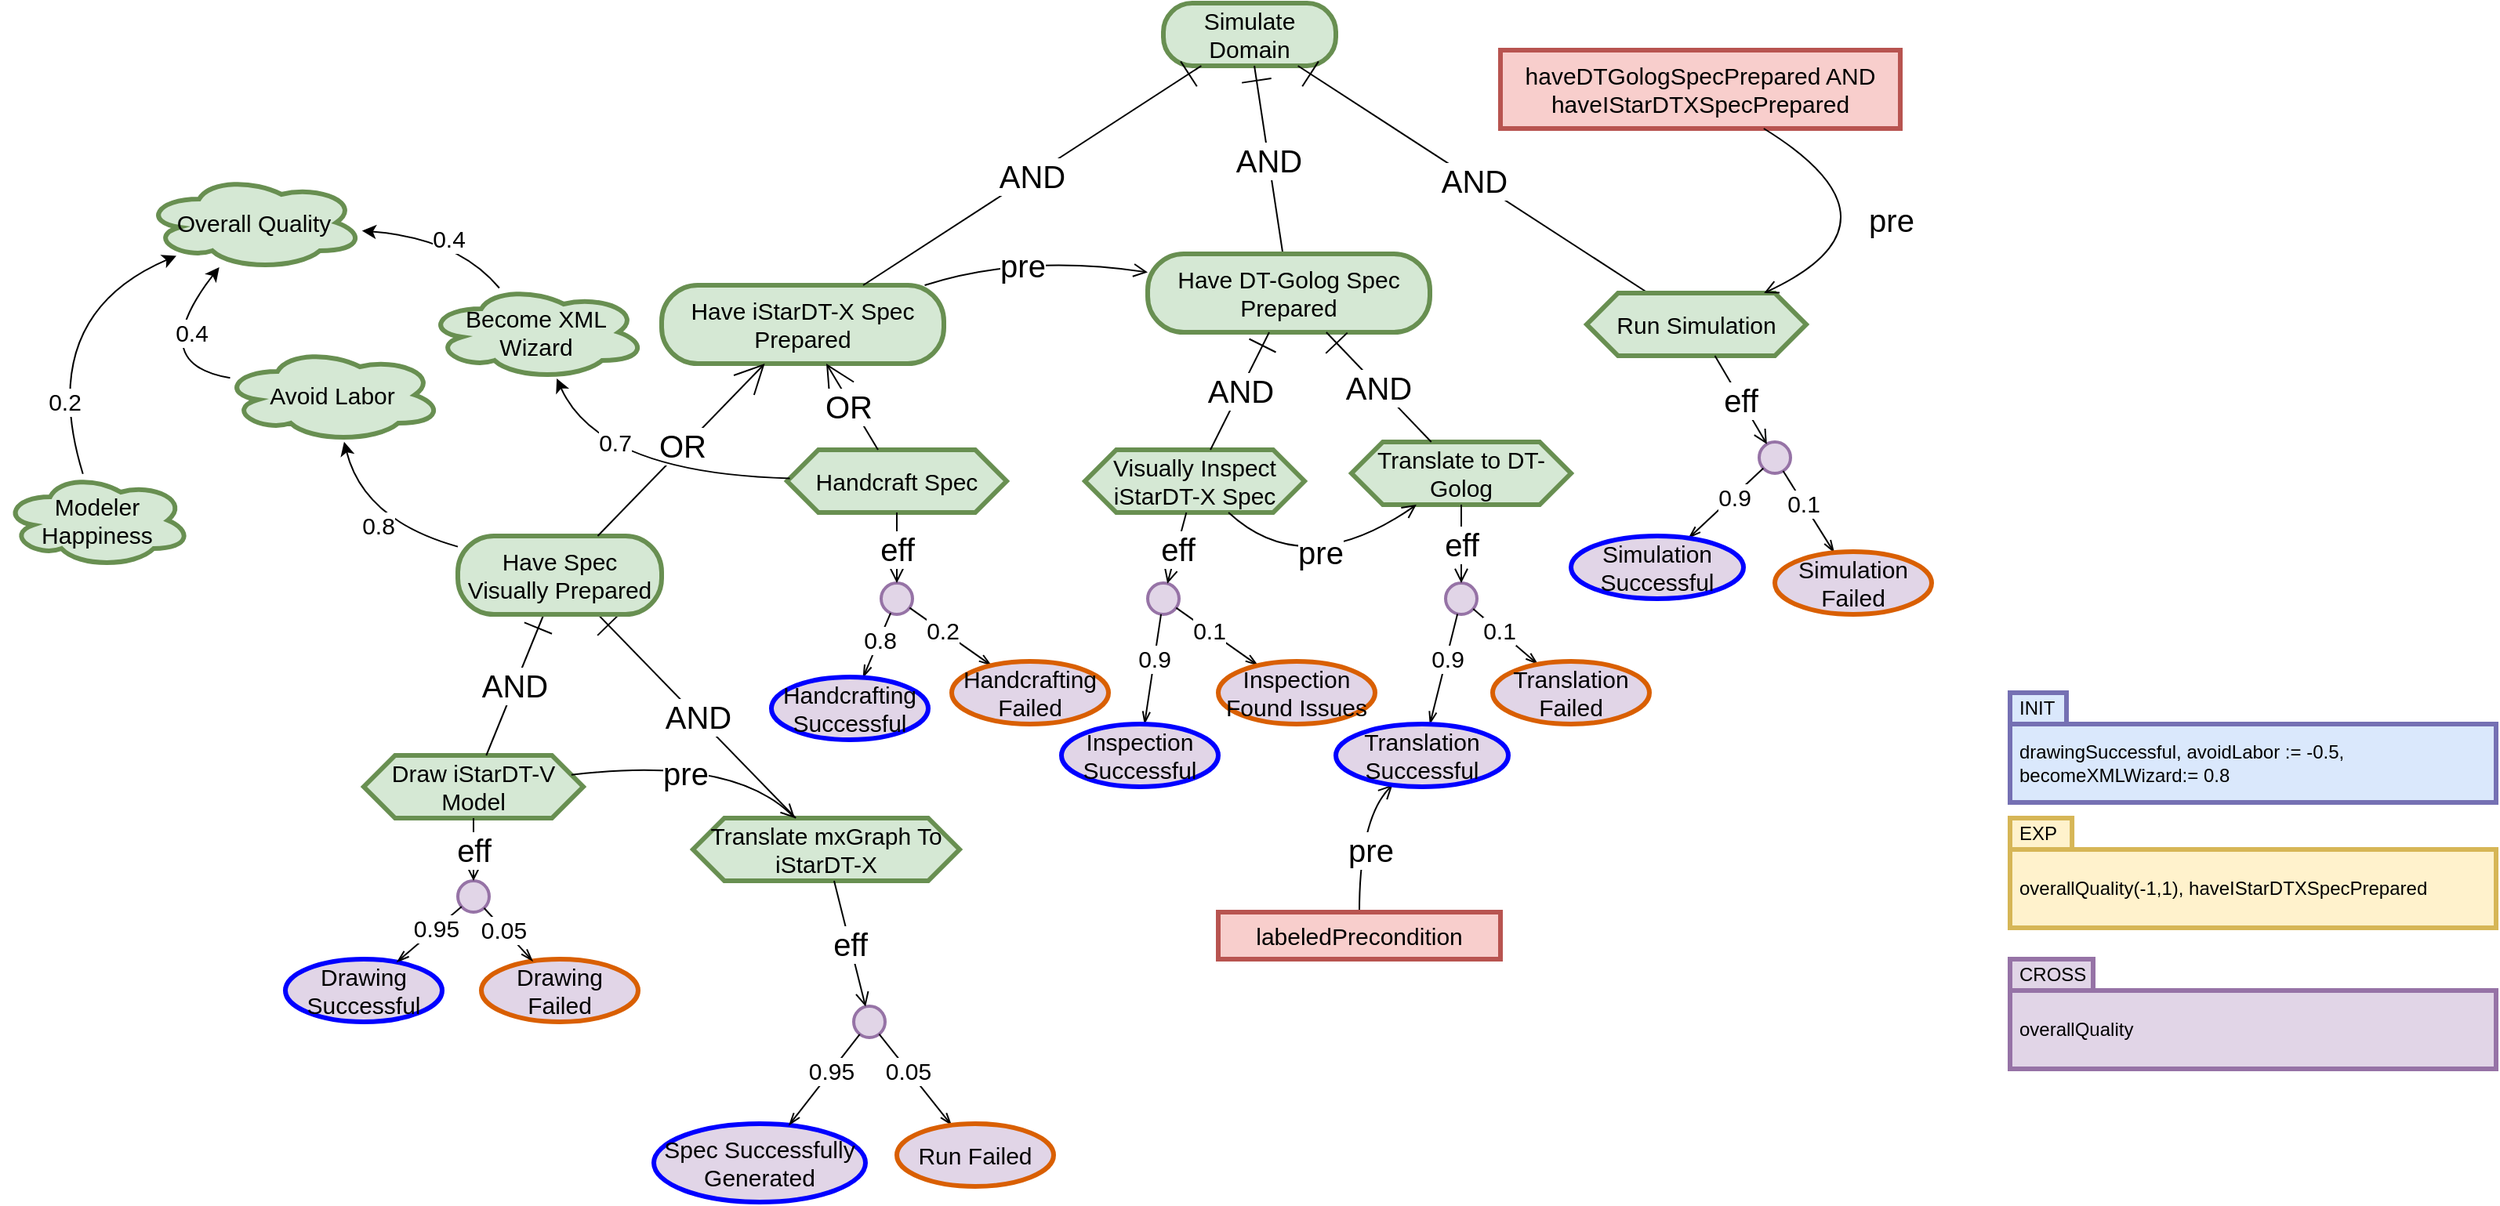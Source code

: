 <mxfile version="27.0.9">
  <diagram name="Page-1" id="OymFbvKfafajTAlSwp86">
    <mxGraphModel dx="2276" dy="875" grid="1" gridSize="10" guides="1" tooltips="1" connect="1" arrows="1" fold="1" page="1" pageScale="1" pageWidth="850" pageHeight="1100" math="0" shadow="0">
      <root>
        <mxCell id="0" />
        <mxCell id="1" parent="0" />
        <object label="Simulate Domain" concept="goal" actor="default" runs="1" isRoot="" id="OIlCNZJp0IuG_K4it0Jb-1">
          <mxCell style="rounded=1;whiteSpace=wrap;html=1;arcSize=46;fillColor=#d5e8d4;strokeColor=#688F51;fontSize=15;strokeWidth=3;" vertex="1" parent="1">
            <mxGeometry x="490" y="110" width="110" height="40" as="geometry" />
          </mxCell>
        </object>
        <object label="Have iStarDT-X Spec Prepared" concept="goal" actor="default" runs="1" isRoot="" id="OIlCNZJp0IuG_K4it0Jb-2">
          <mxCell style="rounded=1;whiteSpace=wrap;html=1;arcSize=46;fillColor=#d5e8d4;strokeColor=#688F51;fontSize=15;strokeWidth=3;" vertex="1" parent="1">
            <mxGeometry x="170" y="290" width="180" height="50" as="geometry" />
          </mxCell>
        </object>
        <object label="AND" concept="andDecomp" id="OIlCNZJp0IuG_K4it0Jb-5">
          <mxCell style="rounded=0;orthogonalLoop=1;jettySize=auto;html=1;fontSize=20;endArrow=ERone;endFill=0;endSize=17;" edge="1" parent="1" source="OIlCNZJp0IuG_K4it0Jb-2" target="OIlCNZJp0IuG_K4it0Jb-1">
            <mxGeometry relative="1" as="geometry">
              <mxPoint x="260" y="240" as="sourcePoint" />
              <mxPoint x="260" y="190" as="targetPoint" />
            </mxGeometry>
          </mxCell>
        </object>
        <object label="AND" concept="andDecomp" id="OIlCNZJp0IuG_K4it0Jb-6">
          <mxCell style="rounded=0;orthogonalLoop=1;jettySize=auto;html=1;fontSize=20;endArrow=ERone;endFill=0;endSize=17;" edge="1" parent="1" source="OIlCNZJp0IuG_K4it0Jb-43" target="OIlCNZJp0IuG_K4it0Jb-1">
            <mxGeometry relative="1" as="geometry">
              <mxPoint x="520" y="270" as="sourcePoint" />
              <mxPoint x="273" y="130" as="targetPoint" />
            </mxGeometry>
          </mxCell>
        </object>
        <object label="Draw iStarDT-V Model" concept="task" actor="default" id="OIlCNZJp0IuG_K4it0Jb-7">
          <mxCell style="shape=hexagon;perimeter=hexagonPerimeter2;whiteSpace=wrap;html=1;fixedSize=1;strokeWidth=3;fontSize=15;size=20;fillColor=#d5e8d4;strokeColor=#688F51;" vertex="1" parent="1">
            <mxGeometry x="-20" y="590" width="140" height="40" as="geometry" />
          </mxCell>
        </object>
        <object label="AND" concept="andDecomp" id="OIlCNZJp0IuG_K4it0Jb-8">
          <mxCell style="rounded=0;orthogonalLoop=1;jettySize=auto;html=1;fontSize=20;endArrow=ERone;endFill=0;endSize=17;" edge="1" parent="1" source="OIlCNZJp0IuG_K4it0Jb-7" target="OIlCNZJp0IuG_K4it0Jb-11">
            <mxGeometry relative="1" as="geometry">
              <mxPoint x="603" y="535" as="sourcePoint" />
              <mxPoint x="583" y="355" as="targetPoint" />
            </mxGeometry>
          </mxCell>
        </object>
        <object label="Translate mxGraph To iStarDT-X" concept="task" actor="default" id="OIlCNZJp0IuG_K4it0Jb-9">
          <mxCell style="shape=hexagon;perimeter=hexagonPerimeter2;whiteSpace=wrap;html=1;fixedSize=1;strokeWidth=3;fontSize=15;size=20;fillColor=#d5e8d4;strokeColor=#688F51;" vertex="1" parent="1">
            <mxGeometry x="190" y="630" width="170" height="40" as="geometry" />
          </mxCell>
        </object>
        <object label="AND" concept="andDecomp" id="OIlCNZJp0IuG_K4it0Jb-10">
          <mxCell style="rounded=0;orthogonalLoop=1;jettySize=auto;html=1;fontSize=20;endArrow=ERone;endFill=0;endSize=17;" edge="1" parent="1" source="OIlCNZJp0IuG_K4it0Jb-9" target="OIlCNZJp0IuG_K4it0Jb-11">
            <mxGeometry relative="1" as="geometry">
              <mxPoint x="220" y="550" as="sourcePoint" />
              <mxPoint x="290.435" y="490" as="targetPoint" />
            </mxGeometry>
          </mxCell>
        </object>
        <object label="Have Spec Visually Prepared" concept="goal" actor="default" runs="1" isRoot="" id="OIlCNZJp0IuG_K4it0Jb-11">
          <mxCell style="rounded=1;whiteSpace=wrap;html=1;arcSize=46;fillColor=#d5e8d4;strokeColor=#688F51;fontSize=15;strokeWidth=3;" vertex="1" parent="1">
            <mxGeometry x="40" y="450" width="130" height="50" as="geometry" />
          </mxCell>
        </object>
        <object label="OR" concept="orDecomp" id="OIlCNZJp0IuG_K4it0Jb-12">
          <mxCell style="orthogonalLoop=1;jettySize=auto;html=1;fontSize=20;endArrow=open;endFill=0;endSize=17;strokeColor=#000000;curved=1;rounded=0;" edge="1" parent="1" source="OIlCNZJp0IuG_K4it0Jb-11" target="OIlCNZJp0IuG_K4it0Jb-2">
            <mxGeometry x="0.038" y="2" relative="1" as="geometry">
              <mxPoint x="380" y="310" as="sourcePoint" />
              <mxPoint x="380" y="250" as="targetPoint" />
              <mxPoint as="offset" />
            </mxGeometry>
          </mxCell>
        </object>
        <object label="Handcraft Spec" concept="task" actor="default" id="OIlCNZJp0IuG_K4it0Jb-14">
          <mxCell style="shape=hexagon;perimeter=hexagonPerimeter2;whiteSpace=wrap;html=1;fixedSize=1;strokeWidth=3;fontSize=15;size=20;fillColor=#d5e8d4;strokeColor=#688F51;" vertex="1" parent="1">
            <mxGeometry x="250" y="395" width="140" height="40" as="geometry" />
          </mxCell>
        </object>
        <object label="OR" concept="orDecomp" id="OIlCNZJp0IuG_K4it0Jb-15">
          <mxCell style="orthogonalLoop=1;jettySize=auto;html=1;fontSize=20;endArrow=open;endFill=0;endSize=17;strokeColor=#000000;curved=1;rounded=0;" edge="1" parent="1" source="OIlCNZJp0IuG_K4it0Jb-14" target="OIlCNZJp0IuG_K4it0Jb-2">
            <mxGeometry x="0.038" y="2" relative="1" as="geometry">
              <mxPoint x="184" y="400" as="sourcePoint" />
              <mxPoint x="241" y="350" as="targetPoint" />
              <mxPoint as="offset" />
            </mxGeometry>
          </mxCell>
        </object>
        <object label="pre" concept="precedenceLink" id="OIlCNZJp0IuG_K4it0Jb-16">
          <mxCell style="orthogonalLoop=1;jettySize=auto;html=1;fontSize=20;endArrow=open;endFill=0;endSize=7;elbow=vertical;curved=1;rounded=0;" edge="1" parent="1" source="OIlCNZJp0IuG_K4it0Jb-7" target="OIlCNZJp0IuG_K4it0Jb-9">
            <mxGeometry x="-0.099" y="-7" relative="1" as="geometry">
              <mxPoint x="415" y="630" as="sourcePoint" />
              <mxPoint x="475" y="620" as="targetPoint" />
              <Array as="points">
                <mxPoint x="215" y="590" />
              </Array>
              <mxPoint as="offset" />
            </mxGeometry>
          </mxCell>
        </object>
        <object label="pre" concept="precedenceLink" id="OIlCNZJp0IuG_K4it0Jb-17">
          <mxCell style="orthogonalLoop=1;jettySize=auto;html=1;fontSize=20;endArrow=open;endFill=0;endSize=7;elbow=vertical;curved=1;rounded=0;" edge="1" parent="1" source="OIlCNZJp0IuG_K4it0Jb-2" target="OIlCNZJp0IuG_K4it0Jb-43">
            <mxGeometry x="-0.099" y="-7" relative="1" as="geometry">
              <mxPoint x="350" y="370" as="sourcePoint" />
              <mxPoint x="430" y="257.895" as="targetPoint" />
              <Array as="points">
                <mxPoint x="400" y="270" />
              </Array>
              <mxPoint as="offset" />
            </mxGeometry>
          </mxCell>
        </object>
        <object label="" concept="effectGroup" id="OIlCNZJp0IuG_K4it0Jb-24">
          <mxCell style="ellipse;whiteSpace=wrap;html=1;aspect=fixed;strokeWidth=2;fontSize=15;fillColor=#e1d5e7;strokeColor=#9673a6;" vertex="1" parent="1">
            <mxGeometry x="292.5" y="750" width="20" height="20" as="geometry" />
          </mxCell>
        </object>
        <object label="eff" concept="effectLink" id="OIlCNZJp0IuG_K4it0Jb-25">
          <mxCell style="orthogonalLoop=1;jettySize=auto;html=1;fontSize=20;endArrow=open;endFill=0;endSize=7;elbow=vertical;strokeColor=#000302;rounded=0;" edge="1" target="OIlCNZJp0IuG_K4it0Jb-24" parent="1" source="OIlCNZJp0IuG_K4it0Jb-9">
            <mxGeometry relative="1" as="geometry">
              <mxPoint x="387" y="700" as="sourcePoint" />
              <mxPoint x="165" y="575" as="targetPoint" />
            </mxGeometry>
          </mxCell>
        </object>
        <object label="Spec Successfully Generated" concept="effect" status="attainment" actor="" turnsTrue="specCreated, happyModeler" turnsFalse="badMoodModeler" id="OIlCNZJp0IuG_K4it0Jb-26">
          <mxCell style="ellipse;whiteSpace=wrap;html=1;strokeWidth=3;fontSize=15;fillColor=#e1d5e7;strokeColor=#0000FF;" vertex="1" parent="1">
            <mxGeometry x="165" y="825" width="135" height="50" as="geometry" />
          </mxCell>
        </object>
        <object label="0.95" concept="effectGroupLink" id="OIlCNZJp0IuG_K4it0Jb-28">
          <mxCell style="endArrow=openThin;html=1;fontSize=15;endFill=0;elbow=vertical;curved=1;strokeColor=#000000;rounded=0;" edge="1" source="OIlCNZJp0IuG_K4it0Jb-24" target="OIlCNZJp0IuG_K4it0Jb-26" parent="1">
            <mxGeometry x="-0.2" width="50" height="50" relative="1" as="geometry">
              <mxPoint x="399.5" y="835" as="sourcePoint" />
              <mxPoint x="399.5" y="885" as="targetPoint" />
              <mxPoint as="offset" />
            </mxGeometry>
          </mxCell>
        </object>
        <object label="0.05" concept="effectGroupLink" id="OIlCNZJp0IuG_K4it0Jb-29">
          <mxCell style="endArrow=openThin;html=1;fontSize=15;endFill=0;elbow=vertical;curved=1;strokeColor=#000000;rounded=0;" edge="1" source="OIlCNZJp0IuG_K4it0Jb-24" target="8wLKqJ9eaM9PoR_k7nTy-36" parent="1">
            <mxGeometry x="-0.2" width="50" height="50" relative="1" as="geometry">
              <mxPoint x="265.945" y="872.552" as="sourcePoint" />
              <mxPoint x="360.39" y="835.873" as="targetPoint" />
              <mxPoint as="offset" />
            </mxGeometry>
          </mxCell>
        </object>
        <object label="" concept="effectGroup" id="OIlCNZJp0IuG_K4it0Jb-30">
          <mxCell style="ellipse;whiteSpace=wrap;html=1;aspect=fixed;strokeWidth=2;fontSize=15;fillColor=#e1d5e7;strokeColor=#9673a6;" vertex="1" parent="1">
            <mxGeometry x="310" y="480" width="20" height="20" as="geometry" />
          </mxCell>
        </object>
        <object label="eff" concept="effectLink" id="OIlCNZJp0IuG_K4it0Jb-31">
          <mxCell style="orthogonalLoop=1;jettySize=auto;html=1;fontSize=20;endArrow=open;endFill=0;endSize=7;elbow=vertical;strokeColor=#000302;rounded=0;" edge="1" target="OIlCNZJp0IuG_K4it0Jb-30" parent="1" source="OIlCNZJp0IuG_K4it0Jb-14">
            <mxGeometry relative="1" as="geometry">
              <mxPoint x="417" y="420" as="sourcePoint" />
              <mxPoint x="195" y="295" as="targetPoint" />
            </mxGeometry>
          </mxCell>
        </object>
        <object label="0.8" concept="effectGroupLink" id="OIlCNZJp0IuG_K4it0Jb-34">
          <mxCell style="endArrow=openThin;html=1;fontSize=15;endFill=0;elbow=vertical;curved=1;strokeColor=#000000;rounded=0;" edge="1" source="OIlCNZJp0IuG_K4it0Jb-30" target="8wLKqJ9eaM9PoR_k7nTy-37" parent="1">
            <mxGeometry x="-0.2" width="50" height="50" relative="1" as="geometry">
              <mxPoint x="517" y="510" as="sourcePoint" />
              <mxPoint x="301.227" y="535.353" as="targetPoint" />
              <mxPoint as="offset" />
            </mxGeometry>
          </mxCell>
        </object>
        <object label="0.2" concept="effectGroupLink" id="OIlCNZJp0IuG_K4it0Jb-35">
          <mxCell style="endArrow=openThin;html=1;fontSize=15;endFill=0;elbow=vertical;curved=1;strokeColor=#000000;rounded=0;" edge="1" source="OIlCNZJp0IuG_K4it0Jb-30" target="8wLKqJ9eaM9PoR_k7nTy-38" parent="1">
            <mxGeometry x="-0.2" width="50" height="50" relative="1" as="geometry">
              <mxPoint x="383.445" y="547.552" as="sourcePoint" />
              <mxPoint x="378.331" y="565.552" as="targetPoint" />
              <mxPoint as="offset" />
            </mxGeometry>
          </mxCell>
        </object>
        <object label="Translate to DT-Golog" concept="task" actor="default" id="OIlCNZJp0IuG_K4it0Jb-36">
          <mxCell style="shape=hexagon;perimeter=hexagonPerimeter2;whiteSpace=wrap;html=1;fixedSize=1;strokeWidth=3;fontSize=15;size=20;fillColor=#d5e8d4;strokeColor=#688F51;" vertex="1" parent="1">
            <mxGeometry x="610" y="390" width="140" height="40" as="geometry" />
          </mxCell>
        </object>
        <object label="" concept="effectGroup" id="OIlCNZJp0IuG_K4it0Jb-37">
          <mxCell style="ellipse;whiteSpace=wrap;html=1;aspect=fixed;strokeWidth=2;fontSize=15;fillColor=#e1d5e7;strokeColor=#9673a6;" vertex="1" parent="1">
            <mxGeometry x="670" y="480" width="20" height="20" as="geometry" />
          </mxCell>
        </object>
        <object label="eff" concept="effectLink" id="OIlCNZJp0IuG_K4it0Jb-38">
          <mxCell style="orthogonalLoop=1;jettySize=auto;html=1;fontSize=20;endArrow=open;endFill=0;endSize=7;elbow=vertical;strokeColor=#000302;rounded=0;" edge="1" target="OIlCNZJp0IuG_K4it0Jb-37" parent="1" source="OIlCNZJp0IuG_K4it0Jb-36">
            <mxGeometry relative="1" as="geometry">
              <mxPoint x="600" y="500" as="sourcePoint" />
              <mxPoint x="450" y="345" as="targetPoint" />
            </mxGeometry>
          </mxCell>
        </object>
        <object label="0.9" concept="effectGroupLink" id="OIlCNZJp0IuG_K4it0Jb-41">
          <mxCell style="endArrow=openThin;html=1;fontSize=15;endFill=0;elbow=vertical;curved=1;strokeColor=#000000;rounded=0;" edge="1" source="OIlCNZJp0IuG_K4it0Jb-37" target="8wLKqJ9eaM9PoR_k7nTy-42" parent="1">
            <mxGeometry x="-0.2" width="50" height="50" relative="1" as="geometry">
              <mxPoint x="762" y="575" as="sourcePoint" />
              <mxPoint x="649.864" y="600.272" as="targetPoint" />
              <mxPoint as="offset" />
            </mxGeometry>
          </mxCell>
        </object>
        <object label="0.1" concept="effectGroupLink" id="OIlCNZJp0IuG_K4it0Jb-42">
          <mxCell style="endArrow=openThin;html=1;fontSize=15;endFill=0;elbow=vertical;curved=1;strokeColor=#000000;rounded=0;" edge="1" source="OIlCNZJp0IuG_K4it0Jb-37" target="8wLKqJ9eaM9PoR_k7nTy-43" parent="1">
            <mxGeometry x="-0.2" width="50" height="50" relative="1" as="geometry">
              <mxPoint x="628.445" y="612.552" as="sourcePoint" />
              <mxPoint x="737.666" y="630.618" as="targetPoint" />
              <mxPoint as="offset" />
            </mxGeometry>
          </mxCell>
        </object>
        <object label="Have DT-Golog Spec Prepared" concept="goal" actor="default" runs="1" isRoot="" id="OIlCNZJp0IuG_K4it0Jb-43">
          <mxCell style="rounded=1;whiteSpace=wrap;html=1;arcSize=46;fillColor=#d5e8d4;strokeColor=#688F51;fontSize=15;strokeWidth=3;" vertex="1" parent="1">
            <mxGeometry x="480" y="270" width="180" height="50" as="geometry" />
          </mxCell>
        </object>
        <object label="AND" concept="andDecomp" id="OIlCNZJp0IuG_K4it0Jb-44">
          <mxCell style="rounded=0;orthogonalLoop=1;jettySize=auto;html=1;fontSize=20;endArrow=ERone;endFill=0;endSize=17;" edge="1" parent="1" source="OIlCNZJp0IuG_K4it0Jb-36" target="OIlCNZJp0IuG_K4it0Jb-43">
            <mxGeometry relative="1" as="geometry">
              <mxPoint x="620" y="430" as="sourcePoint" />
              <mxPoint x="688" y="250" as="targetPoint" />
            </mxGeometry>
          </mxCell>
        </object>
        <object label="Visually Inspect iStarDT-X Spec" concept="task" actor="default" id="OIlCNZJp0IuG_K4it0Jb-45">
          <mxCell style="shape=hexagon;perimeter=hexagonPerimeter2;whiteSpace=wrap;html=1;fixedSize=1;strokeWidth=3;fontSize=15;size=20;fillColor=#d5e8d4;strokeColor=#688F51;" vertex="1" parent="1">
            <mxGeometry x="440" y="395" width="140" height="40" as="geometry" />
          </mxCell>
        </object>
        <object label="AND" concept="andDecomp" id="OIlCNZJp0IuG_K4it0Jb-46">
          <mxCell style="rounded=0;orthogonalLoop=1;jettySize=auto;html=1;fontSize=20;endArrow=ERone;endFill=0;endSize=17;" edge="1" parent="1" source="OIlCNZJp0IuG_K4it0Jb-45" target="OIlCNZJp0IuG_K4it0Jb-43">
            <mxGeometry relative="1" as="geometry">
              <mxPoint x="667" y="440" as="sourcePoint" />
              <mxPoint x="596" y="330" as="targetPoint" />
            </mxGeometry>
          </mxCell>
        </object>
        <object label="AND" concept="andDecomp" id="OIlCNZJp0IuG_K4it0Jb-48">
          <mxCell style="rounded=0;orthogonalLoop=1;jettySize=auto;html=1;fontSize=20;endArrow=ERone;endFill=0;endSize=17;" edge="1" parent="1" source="OIlCNZJp0IuG_K4it0Jb-59" target="OIlCNZJp0IuG_K4it0Jb-1">
            <mxGeometry relative="1" as="geometry">
              <mxPoint x="818.605" y="270" as="sourcePoint" />
              <mxPoint x="467" y="120" as="targetPoint" />
            </mxGeometry>
          </mxCell>
        </object>
        <object label="pre" concept="precedenceLink" id="OIlCNZJp0IuG_K4it0Jb-49">
          <mxCell style="orthogonalLoop=1;jettySize=auto;html=1;fontSize=20;endArrow=open;endFill=0;endSize=7;elbow=vertical;curved=1;rounded=0;" edge="1" parent="1" source="OIlCNZJp0IuG_K4it0Jb-45" target="OIlCNZJp0IuG_K4it0Jb-36">
            <mxGeometry x="0.119" y="11" relative="1" as="geometry">
              <mxPoint x="-44" y="536" as="sourcePoint" />
              <mxPoint x="105" y="570" as="targetPoint" />
              <Array as="points">
                <mxPoint x="580" y="480" />
              </Array>
              <mxPoint as="offset" />
            </mxGeometry>
          </mxCell>
        </object>
        <object label="" concept="effectGroup" id="OIlCNZJp0IuG_K4it0Jb-53">
          <mxCell style="ellipse;whiteSpace=wrap;html=1;aspect=fixed;strokeWidth=2;fontSize=15;fillColor=#e1d5e7;strokeColor=#9673a6;" vertex="1" parent="1">
            <mxGeometry x="480" y="480" width="20" height="20" as="geometry" />
          </mxCell>
        </object>
        <object label="eff" concept="effectLink" id="OIlCNZJp0IuG_K4it0Jb-54">
          <mxCell style="orthogonalLoop=1;jettySize=auto;html=1;fontSize=20;endArrow=open;endFill=0;endSize=7;elbow=vertical;strokeColor=#000302;rounded=0;" edge="1" target="OIlCNZJp0IuG_K4it0Jb-53" parent="1" source="OIlCNZJp0IuG_K4it0Jb-45">
            <mxGeometry relative="1" as="geometry">
              <mxPoint x="492" y="510" as="sourcePoint" />
              <mxPoint x="270" y="385" as="targetPoint" />
            </mxGeometry>
          </mxCell>
        </object>
        <object label="0.9" concept="effectGroupLink" id="OIlCNZJp0IuG_K4it0Jb-57">
          <mxCell style="endArrow=openThin;html=1;fontSize=15;endFill=0;elbow=vertical;curved=1;strokeColor=#000000;rounded=0;" edge="1" source="OIlCNZJp0IuG_K4it0Jb-53" target="8wLKqJ9eaM9PoR_k7nTy-39" parent="1">
            <mxGeometry x="-0.2" width="50" height="50" relative="1" as="geometry">
              <mxPoint x="582" y="615" as="sourcePoint" />
              <mxPoint x="474.983" y="610.069" as="targetPoint" />
              <mxPoint as="offset" />
            </mxGeometry>
          </mxCell>
        </object>
        <object label="0.1" concept="effectGroupLink" id="OIlCNZJp0IuG_K4it0Jb-58">
          <mxCell style="endArrow=openThin;html=1;fontSize=15;endFill=0;elbow=vertical;curved=1;strokeColor=#000000;rounded=0;" edge="1" source="OIlCNZJp0IuG_K4it0Jb-53" target="8wLKqJ9eaM9PoR_k7nTy-41" parent="1">
            <mxGeometry x="-0.2" width="50" height="50" relative="1" as="geometry">
              <mxPoint x="448.445" y="652.552" as="sourcePoint" />
              <mxPoint x="562.265" y="533.359" as="targetPoint" />
              <mxPoint as="offset" />
            </mxGeometry>
          </mxCell>
        </object>
        <object label="Run Simulation" concept="task" actor="default" id="OIlCNZJp0IuG_K4it0Jb-59">
          <mxCell style="shape=hexagon;perimeter=hexagonPerimeter2;whiteSpace=wrap;html=1;fixedSize=1;strokeWidth=3;fontSize=15;size=20;fillColor=#d5e8d4;strokeColor=#688F51;" vertex="1" parent="1">
            <mxGeometry x="760" y="295" width="140" height="40" as="geometry" />
          </mxCell>
        </object>
        <object label="" concept="effectGroup" id="OIlCNZJp0IuG_K4it0Jb-60">
          <mxCell style="ellipse;whiteSpace=wrap;html=1;aspect=fixed;strokeWidth=2;fontSize=15;fillColor=#e1d5e7;strokeColor=#9673a6;" vertex="1" parent="1">
            <mxGeometry x="870" y="390" width="20" height="20" as="geometry" />
          </mxCell>
        </object>
        <object label="eff" concept="effectLink" id="OIlCNZJp0IuG_K4it0Jb-61">
          <mxCell style="orthogonalLoop=1;jettySize=auto;html=1;fontSize=20;endArrow=open;endFill=0;endSize=7;elbow=vertical;strokeColor=#000302;rounded=0;" edge="1" source="OIlCNZJp0IuG_K4it0Jb-59" target="OIlCNZJp0IuG_K4it0Jb-60" parent="1">
            <mxGeometry relative="1" as="geometry">
              <mxPoint x="800" y="370" as="sourcePoint" />
              <mxPoint x="650" y="215" as="targetPoint" />
            </mxGeometry>
          </mxCell>
        </object>
        <object label="0.9" concept="effectGroupLink" id="OIlCNZJp0IuG_K4it0Jb-64">
          <mxCell style="endArrow=openThin;html=1;fontSize=15;endFill=0;elbow=vertical;curved=1;strokeColor=#000000;rounded=0;" edge="1" source="OIlCNZJp0IuG_K4it0Jb-60" target="8wLKqJ9eaM9PoR_k7nTy-44" parent="1">
            <mxGeometry x="-0.2" width="50" height="50" relative="1" as="geometry">
              <mxPoint x="962" y="445" as="sourcePoint" />
              <mxPoint x="962" y="495" as="targetPoint" />
              <mxPoint as="offset" />
            </mxGeometry>
          </mxCell>
        </object>
        <object label="0.1" concept="effectGroupLink" id="OIlCNZJp0IuG_K4it0Jb-65">
          <mxCell style="endArrow=openThin;html=1;fontSize=15;endFill=0;elbow=vertical;curved=1;strokeColor=#000000;rounded=0;" edge="1" source="OIlCNZJp0IuG_K4it0Jb-60" target="8wLKqJ9eaM9PoR_k7nTy-45" parent="1">
            <mxGeometry x="-0.2" width="50" height="50" relative="1" as="geometry">
              <mxPoint x="828.445" y="482.552" as="sourcePoint" />
              <mxPoint x="937.666" y="490.618" as="targetPoint" />
              <mxPoint as="offset" />
            </mxGeometry>
          </mxCell>
        </object>
        <object label="haveDTGologSpecPrepared AND haveIStarDTXSpecPrepared" concept="precondition" usage="&#xa;&#xa;Use operators AND, OR, NOT, PREV, and GT (for &gt;), LT (for &lt;), GTE (for &gt;=), LTE (for &lt;=), EQ (for ==), NEQ (for !=). Ground atoms are predicates or camel-case representaitons of goals, task, predicates. DO NOT USE any formatting (boldface etc.). " formula="" notes="" dtxFormula="" id="6jv_gL2jJVAjb52CWJjo-1">
          <mxCell style="rounded=0;whiteSpace=wrap;html=1;strokeWidth=3;fontSize=15;fillColor=#f8cecc;strokeColor=#b85450;" vertex="1" parent="1">
            <mxGeometry x="705" y="140" width="255" height="50" as="geometry" />
          </mxCell>
        </object>
        <object label="pre" concept="precedenceLink" id="6jv_gL2jJVAjb52CWJjo-2">
          <mxCell style="orthogonalLoop=1;jettySize=auto;html=1;fontSize=20;endArrow=open;endFill=0;endSize=7;elbow=vertical;curved=1;rounded=0;" edge="1" parent="1" source="6jv_gL2jJVAjb52CWJjo-1" target="OIlCNZJp0IuG_K4it0Jb-59">
            <mxGeometry x="-0.099" y="-7" relative="1" as="geometry">
              <mxPoint x="348" y="300" as="sourcePoint" />
              <mxPoint x="490" y="292" as="targetPoint" />
              <Array as="points">
                <mxPoint x="970" y="250" />
              </Array>
              <mxPoint as="offset" />
            </mxGeometry>
          </mxCell>
        </object>
        <object label="Avoid Labor" concept="quality" actor="default" formula="" note="" dtxFormula="" isRoot="" id="8wLKqJ9eaM9PoR_k7nTy-8">
          <mxCell style="ellipse;shape=cloud;whiteSpace=wrap;html=1;strokeWidth=3;fontSize=15;fillColor=#d5e8d4;strokeColor=#688F51;" vertex="1" parent="1">
            <mxGeometry x="-110" y="330" width="140" height="60" as="geometry" />
          </mxCell>
        </object>
        <object label="0.7" concept="contributionLink" id="8wLKqJ9eaM9PoR_k7nTy-10">
          <mxCell style="endArrow=classic;html=1;fontSize=15;elbow=vertical;curved=1;rounded=0;" edge="1" parent="1" source="OIlCNZJp0IuG_K4it0Jb-14" target="8wLKqJ9eaM9PoR_k7nTy-11">
            <mxGeometry x="0.447" y="-17" relative="1" as="geometry">
              <mxPoint x="-40" y="405.045" as="sourcePoint" />
              <mxPoint y="350" as="targetPoint" />
              <Array as="points">
                <mxPoint x="130" y="410" />
              </Array>
              <mxPoint as="offset" />
            </mxGeometry>
          </mxCell>
        </object>
        <object label="Become XML Wizard" concept="quality" actor="default" formula="" note="" dtxFormula="" isRoot="" id="8wLKqJ9eaM9PoR_k7nTy-11">
          <mxCell style="ellipse;shape=cloud;whiteSpace=wrap;html=1;strokeWidth=3;fontSize=15;fillColor=#d5e8d4;strokeColor=#688F51;" vertex="1" parent="1">
            <mxGeometry x="20" y="290" width="140" height="60" as="geometry" />
          </mxCell>
        </object>
        <object label="0.8" concept="contributionLink" id="8wLKqJ9eaM9PoR_k7nTy-13">
          <mxCell style="endArrow=classic;html=1;fontSize=15;elbow=vertical;curved=1;rounded=0;" edge="1" parent="1" source="OIlCNZJp0IuG_K4it0Jb-11" target="8wLKqJ9eaM9PoR_k7nTy-8">
            <mxGeometry x="-0.077" relative="1" as="geometry">
              <mxPoint x="263" y="422" as="sourcePoint" />
              <mxPoint x="79" y="359" as="targetPoint" />
              <Array as="points">
                <mxPoint x="-20" y="440" />
              </Array>
              <mxPoint as="offset" />
            </mxGeometry>
          </mxCell>
        </object>
        <object label="Overall Quality" concept="quality" actor="default" formula="" note="" dtxFormula="" isRoot="true" id="8wLKqJ9eaM9PoR_k7nTy-14">
          <mxCell style="ellipse;shape=cloud;whiteSpace=wrap;html=1;strokeWidth=3;fontSize=15;fillColor=#d5e8d4;strokeColor=#688F51;" vertex="1" parent="1">
            <mxGeometry x="-160" y="220" width="140" height="60" as="geometry" />
          </mxCell>
        </object>
        <object label="0.4" concept="contributionLink" id="8wLKqJ9eaM9PoR_k7nTy-15">
          <mxCell style="endArrow=classic;html=1;fontSize=15;elbow=vertical;curved=1;rounded=0;" edge="1" parent="1" source="8wLKqJ9eaM9PoR_k7nTy-8" target="8wLKqJ9eaM9PoR_k7nTy-14">
            <mxGeometry x="0.344" y="-11" relative="1" as="geometry">
              <mxPoint x="50" y="467" as="sourcePoint" />
              <mxPoint x="-23" y="400" as="targetPoint" />
              <Array as="points">
                <mxPoint x="-160" y="340" />
              </Array>
              <mxPoint as="offset" />
            </mxGeometry>
          </mxCell>
        </object>
        <object label="0.4" concept="contributionLink" id="8wLKqJ9eaM9PoR_k7nTy-16">
          <mxCell style="endArrow=classic;html=1;fontSize=15;elbow=vertical;curved=1;rounded=0;" edge="1" parent="1" source="8wLKqJ9eaM9PoR_k7nTy-11" target="8wLKqJ9eaM9PoR_k7nTy-14">
            <mxGeometry x="-0.077" relative="1" as="geometry">
              <mxPoint x="-95" y="359" as="sourcePoint" />
              <mxPoint x="-102" y="288" as="targetPoint" />
              <Array as="points">
                <mxPoint x="40" y="260" />
              </Array>
              <mxPoint as="offset" />
            </mxGeometry>
          </mxCell>
        </object>
        <object label="pre" concept="precedenceLink" id="8wLKqJ9eaM9PoR_k7nTy-17">
          <mxCell style="orthogonalLoop=1;jettySize=auto;html=1;fontSize=20;endArrow=open;endFill=0;endSize=7;elbow=vertical;curved=1;rounded=0;" edge="1" source="8wLKqJ9eaM9PoR_k7nTy-18" parent="1" target="8wLKqJ9eaM9PoR_k7nTy-42">
            <mxGeometry x="-0.099" y="-7" relative="1" as="geometry">
              <mxPoint x="178" y="920" as="sourcePoint" />
              <mxPoint x="649.864" y="639.728" as="targetPoint" />
              <Array as="points">
                <mxPoint x="615" y="630" />
              </Array>
              <mxPoint as="offset" />
            </mxGeometry>
          </mxCell>
        </object>
        <object label="labeledPrecondition" concept="precondition" usage="&#xa;&#xa;Use operators AND, OR, NOT, PREV, and GT (for &gt;), LT (for &lt;), GTE (for &gt;=), LTE (for &lt;=), EQ (for ==), NEQ (for !=). Ground atoms are predicates or camel-case representaitons of goals, task, predicates. DO NOT USE any formatting (boldface etc.). " formula="handcraftingSuccessful OR &#xa;specCreated" notes="" dtxFormula="" id="8wLKqJ9eaM9PoR_k7nTy-18">
          <mxCell style="rounded=0;whiteSpace=wrap;html=1;strokeWidth=3;fontSize=15;fillColor=#f8cecc;strokeColor=#b85450;" vertex="1" parent="1">
            <mxGeometry x="525" y="690" width="180" height="30" as="geometry" />
          </mxCell>
        </object>
        <mxCell id="8wLKqJ9eaM9PoR_k7nTy-19" value="" style="group" vertex="1" connectable="0" parent="1">
          <mxGeometry x="1030" y="550" width="310" height="70" as="geometry" />
        </mxCell>
        <object label="drawingSuccessful, avoidLabor := -0.5,&amp;nbsp; becomeXMLWizard:= 0.8" concept="initialization" usage="Comma separated list of identifiers. Predicates as-is. Variables and qualities in the form [identifier] := [constant]" id="8wLKqJ9eaM9PoR_k7nTy-20">
          <mxCell style="rounded=0;whiteSpace=wrap;html=1;fillColor=#dae8fc;strokeColor=#7570b3;align=left;labelPosition=center;verticalLabelPosition=middle;verticalAlign=middle;horizontal=1;strokeWidth=3;spacingLeft=4;" vertex="1" parent="8wLKqJ9eaM9PoR_k7nTy-19">
            <mxGeometry y="20" width="310" height="50" as="geometry" />
          </mxCell>
        </object>
        <mxCell id="8wLKqJ9eaM9PoR_k7nTy-21" value="INIT" style="rounded=0;whiteSpace=wrap;html=1;fillColor=#dae8fc;strokeColor=#7570b3;strokeWidth=3;align=left;verticalAlign=middle;spacingLeft=4;fontFamily=Helvetica;fontSize=12;fontColor=default;horizontal=1;" vertex="1" parent="8wLKqJ9eaM9PoR_k7nTy-19">
          <mxGeometry width="36" height="20" as="geometry" />
        </mxCell>
        <mxCell id="8wLKqJ9eaM9PoR_k7nTy-22" value="" style="group" vertex="1" connectable="0" parent="1">
          <mxGeometry x="1030" y="630" width="310" height="70" as="geometry" />
        </mxCell>
        <object label="overallQuality(-1,1), haveIStarDTXSpecPrepared" concept="export" usage="Comma separated list of identifiers. Predicates, variables: as-is. Goals, tasks, qualities: camel-case representation." id="8wLKqJ9eaM9PoR_k7nTy-23">
          <mxCell style="rounded=0;whiteSpace=wrap;html=1;fillColor=#fff2cc;strokeColor=#d6b656;align=left;labelPosition=center;verticalLabelPosition=middle;verticalAlign=middle;horizontal=1;strokeWidth=3;spacingLeft=4;" vertex="1" parent="8wLKqJ9eaM9PoR_k7nTy-22">
            <mxGeometry y="20" width="310" height="50" as="geometry" />
          </mxCell>
        </object>
        <mxCell id="8wLKqJ9eaM9PoR_k7nTy-24" value="EXP" style="rounded=0;whiteSpace=wrap;html=1;strokeColor=#d6b656;strokeWidth=3;align=left;verticalAlign=middle;spacingLeft=4;fontFamily=Helvetica;fontSize=12;fontColor=default;horizontal=1;fillColor=#fff2cc;" vertex="1" parent="8wLKqJ9eaM9PoR_k7nTy-22">
          <mxGeometry width="39.552" height="20" as="geometry" />
        </mxCell>
        <mxCell id="8wLKqJ9eaM9PoR_k7nTy-25" value="" style="group" vertex="1" connectable="0" parent="1">
          <mxGeometry x="1030" y="720" width="310" height="70" as="geometry" />
        </mxCell>
        <object label="overallQuality" concept="crossrun" usage="Comma separated list of identifiers. Predicates, variables (as-is), and qualities (camel-case representation)." id="8wLKqJ9eaM9PoR_k7nTy-26">
          <mxCell style="rounded=0;whiteSpace=wrap;html=1;fillColor=#e1d5e7;strokeColor=#9673a6;align=left;labelPosition=center;verticalLabelPosition=middle;verticalAlign=middle;horizontal=1;strokeWidth=3;spacingLeft=4;" vertex="1" parent="8wLKqJ9eaM9PoR_k7nTy-25">
            <mxGeometry y="20" width="310" height="50" as="geometry" />
          </mxCell>
        </object>
        <mxCell id="8wLKqJ9eaM9PoR_k7nTy-27" value="CROSS" style="rounded=0;whiteSpace=wrap;html=1;strokeColor=#9673a6;strokeWidth=3;align=left;verticalAlign=middle;spacingLeft=4;fontFamily=Helvetica;fontSize=12;fontColor=default;horizontal=1;fillColor=#e1d5e7;" vertex="1" parent="8wLKqJ9eaM9PoR_k7nTy-25">
          <mxGeometry width="53" height="20" as="geometry" />
        </mxCell>
        <object label="Modeler Happiness" concept="quality" actor="default" formula="" note="" dtxFormula="&lt;add&gt;&#xa; &lt;multiply&gt;&#xa;  &lt;numConst&gt;0.2&lt;/numConst&gt;&#xa;  &lt;predicateID&gt;happyModeler&lt;/predicateID&gt;&#xa; &lt;/multiply&gt;&#xa; &lt;multiply&gt;&#xa;  &lt;numConst&gt;0.7&lt;/numConst&gt;&#xa;  &lt;predicateID&gt;veryHappyModeler&lt;/predicateID&gt;&#xa; &lt;/multiply&gt;&#xa;&lt;/add&gt;" isRoot="" id="8wLKqJ9eaM9PoR_k7nTy-28">
          <mxCell style="ellipse;shape=cloud;whiteSpace=wrap;html=1;strokeWidth=3;fontSize=15;fillColor=#d5e8d4;strokeColor=#688F51;" vertex="1" parent="1">
            <mxGeometry x="-250" y="410" width="120" height="60" as="geometry" />
          </mxCell>
        </object>
        <object label="0.2" concept="contributionLink" id="8wLKqJ9eaM9PoR_k7nTy-29">
          <mxCell style="endArrow=classic;html=1;fontSize=15;elbow=vertical;curved=1;rounded=0;" edge="1" parent="1" source="8wLKqJ9eaM9PoR_k7nTy-28" target="8wLKqJ9eaM9PoR_k7nTy-14">
            <mxGeometry x="-0.53" y="-2" relative="1" as="geometry">
              <mxPoint x="-95" y="359" as="sourcePoint" />
              <mxPoint x="-102" y="288" as="targetPoint" />
              <Array as="points">
                <mxPoint x="-230" y="310" />
              </Array>
              <mxPoint as="offset" />
            </mxGeometry>
          </mxCell>
        </object>
        <object label="" concept="effectGroup" id="8wLKqJ9eaM9PoR_k7nTy-30">
          <mxCell style="ellipse;whiteSpace=wrap;html=1;aspect=fixed;strokeWidth=2;fontSize=15;fillColor=#e1d5e7;strokeColor=#9673a6;" vertex="1" parent="1">
            <mxGeometry x="40" y="670" width="20" height="20" as="geometry" />
          </mxCell>
        </object>
        <object label="eff" concept="effectLink" id="8wLKqJ9eaM9PoR_k7nTy-31">
          <mxCell style="orthogonalLoop=1;jettySize=auto;html=1;fontSize=20;endArrow=open;endFill=0;endSize=7;elbow=vertical;strokeColor=#000302;rounded=0;" edge="1" target="8wLKqJ9eaM9PoR_k7nTy-30" parent="1" source="OIlCNZJp0IuG_K4it0Jb-7">
            <mxGeometry relative="1" as="geometry">
              <mxPoint x="60" y="630" as="sourcePoint" />
              <mxPoint x="-155" y="485" as="targetPoint" />
            </mxGeometry>
          </mxCell>
        </object>
        <object label="Drawing Successful" concept="effect" status="attainment" actor="" turnsTrue="" turnsFalse="" id="8wLKqJ9eaM9PoR_k7nTy-32">
          <mxCell style="ellipse;whiteSpace=wrap;html=1;strokeWidth=3;fontSize=15;fillColor=#e1d5e7;strokeColor=#0000FF;" vertex="1" parent="1">
            <mxGeometry x="-70" y="720" width="100" height="40" as="geometry" />
          </mxCell>
        </object>
        <object label="Drawing Failed" concept="effect" status="failure" actor="" turnsTrue="" turnsFalse="" id="8wLKqJ9eaM9PoR_k7nTy-33">
          <mxCell style="ellipse;whiteSpace=wrap;html=1;strokeWidth=3;fontSize=15;fillColor=#e1d5e7;strokeColor=#d95f02;" vertex="1" parent="1">
            <mxGeometry x="55" y="720" width="100" height="40" as="geometry" />
          </mxCell>
        </object>
        <object label="0.95" concept="effectGroupLink" id="8wLKqJ9eaM9PoR_k7nTy-34">
          <mxCell style="endArrow=openThin;html=1;fontSize=15;endFill=0;elbow=vertical;curved=1;strokeColor=#000000;rounded=0;" edge="1" source="8wLKqJ9eaM9PoR_k7nTy-30" target="8wLKqJ9eaM9PoR_k7nTy-32" parent="1">
            <mxGeometry x="-0.2" width="50" height="50" relative="1" as="geometry">
              <mxPoint x="157" y="715" as="sourcePoint" />
              <mxPoint x="157" y="765" as="targetPoint" />
              <mxPoint as="offset" />
            </mxGeometry>
          </mxCell>
        </object>
        <object label="0.05" concept="effectGroupLink" id="8wLKqJ9eaM9PoR_k7nTy-35">
          <mxCell style="endArrow=openThin;html=1;fontSize=15;endFill=0;elbow=vertical;curved=1;strokeColor=#000000;rounded=0;" edge="1" source="8wLKqJ9eaM9PoR_k7nTy-30" target="8wLKqJ9eaM9PoR_k7nTy-33" parent="1">
            <mxGeometry x="-0.2" width="50" height="50" relative="1" as="geometry">
              <mxPoint x="23.445" y="752.552" as="sourcePoint" />
              <mxPoint x="-23.088" y="805.592" as="targetPoint" />
              <mxPoint as="offset" />
            </mxGeometry>
          </mxCell>
        </object>
        <object label="Run Failed" concept="effect" status="failure" actor="" turnsTrue="" turnsFalse="" id="8wLKqJ9eaM9PoR_k7nTy-36">
          <mxCell style="ellipse;whiteSpace=wrap;html=1;strokeWidth=3;fontSize=15;fillColor=#e1d5e7;strokeColor=#d95f02;" vertex="1" parent="1">
            <mxGeometry x="320" y="825" width="100" height="40" as="geometry" />
          </mxCell>
        </object>
        <object label="Handcrafting Successful" concept="effect" status="attainment" actor="" turnsTrue="" turnsFalse="" id="8wLKqJ9eaM9PoR_k7nTy-37">
          <mxCell style="ellipse;whiteSpace=wrap;html=1;strokeWidth=3;fontSize=15;fillColor=#e1d5e7;strokeColor=#0000FF;" vertex="1" parent="1">
            <mxGeometry x="240" y="540" width="100" height="40" as="geometry" />
          </mxCell>
        </object>
        <object label="Handcrafting Failed" concept="effect" status="failure" actor="" turnsTrue="" turnsFalse="" id="8wLKqJ9eaM9PoR_k7nTy-38">
          <mxCell style="ellipse;whiteSpace=wrap;html=1;strokeWidth=3;fontSize=15;fillColor=#e1d5e7;strokeColor=#d95f02;" vertex="1" parent="1">
            <mxGeometry x="355" y="530" width="100" height="40" as="geometry" />
          </mxCell>
        </object>
        <object label="Inspection Successful" concept="effect" status="attainment" actor="" turnsTrue="" turnsFalse="" id="8wLKqJ9eaM9PoR_k7nTy-39">
          <mxCell style="ellipse;whiteSpace=wrap;html=1;strokeWidth=3;fontSize=15;fillColor=#e1d5e7;strokeColor=#0000FF;" vertex="1" parent="1">
            <mxGeometry x="425" y="570" width="100" height="40" as="geometry" />
          </mxCell>
        </object>
        <object label="Inspection Found Issues" concept="effect" status="failure" actor="" turnsTrue="" turnsFalse="" id="8wLKqJ9eaM9PoR_k7nTy-41">
          <mxCell style="ellipse;whiteSpace=wrap;html=1;strokeWidth=3;fontSize=15;fillColor=#e1d5e7;strokeColor=#d95f02;" vertex="1" parent="1">
            <mxGeometry x="525" y="530" width="100" height="40" as="geometry" />
          </mxCell>
        </object>
        <object label="Translation Successful" concept="effect" status="attainment" actor="" turnsTrue="" turnsFalse="" id="8wLKqJ9eaM9PoR_k7nTy-42">
          <mxCell style="ellipse;whiteSpace=wrap;html=1;strokeWidth=3;fontSize=15;fillColor=#e1d5e7;strokeColor=#0000FF;" vertex="1" parent="1">
            <mxGeometry x="600" y="570" width="110" height="40" as="geometry" />
          </mxCell>
        </object>
        <object label="Translation Failed" concept="effect" status="failure" actor="" turnsTrue="" turnsFalse="" id="8wLKqJ9eaM9PoR_k7nTy-43">
          <mxCell style="ellipse;whiteSpace=wrap;html=1;strokeWidth=3;fontSize=15;fillColor=#e1d5e7;strokeColor=#d95f02;" vertex="1" parent="1">
            <mxGeometry x="700" y="530" width="100" height="40" as="geometry" />
          </mxCell>
        </object>
        <object label="Simulation Successful" concept="effect" status="attainment" actor="" turnsTrue="" turnsFalse="" id="8wLKqJ9eaM9PoR_k7nTy-44">
          <mxCell style="ellipse;whiteSpace=wrap;html=1;strokeWidth=3;fontSize=15;fillColor=#e1d5e7;strokeColor=#0000FF;" vertex="1" parent="1">
            <mxGeometry x="750" y="450" width="110" height="40" as="geometry" />
          </mxCell>
        </object>
        <object label="Simulation Failed" concept="effect" status="failure" actor="" turnsTrue="" turnsFalse="" id="8wLKqJ9eaM9PoR_k7nTy-45">
          <mxCell style="ellipse;whiteSpace=wrap;html=1;strokeWidth=3;fontSize=15;fillColor=#e1d5e7;strokeColor=#d95f02;" vertex="1" parent="1">
            <mxGeometry x="880" y="460" width="100" height="40" as="geometry" />
          </mxCell>
        </object>
      </root>
    </mxGraphModel>
  </diagram>
</mxfile>

